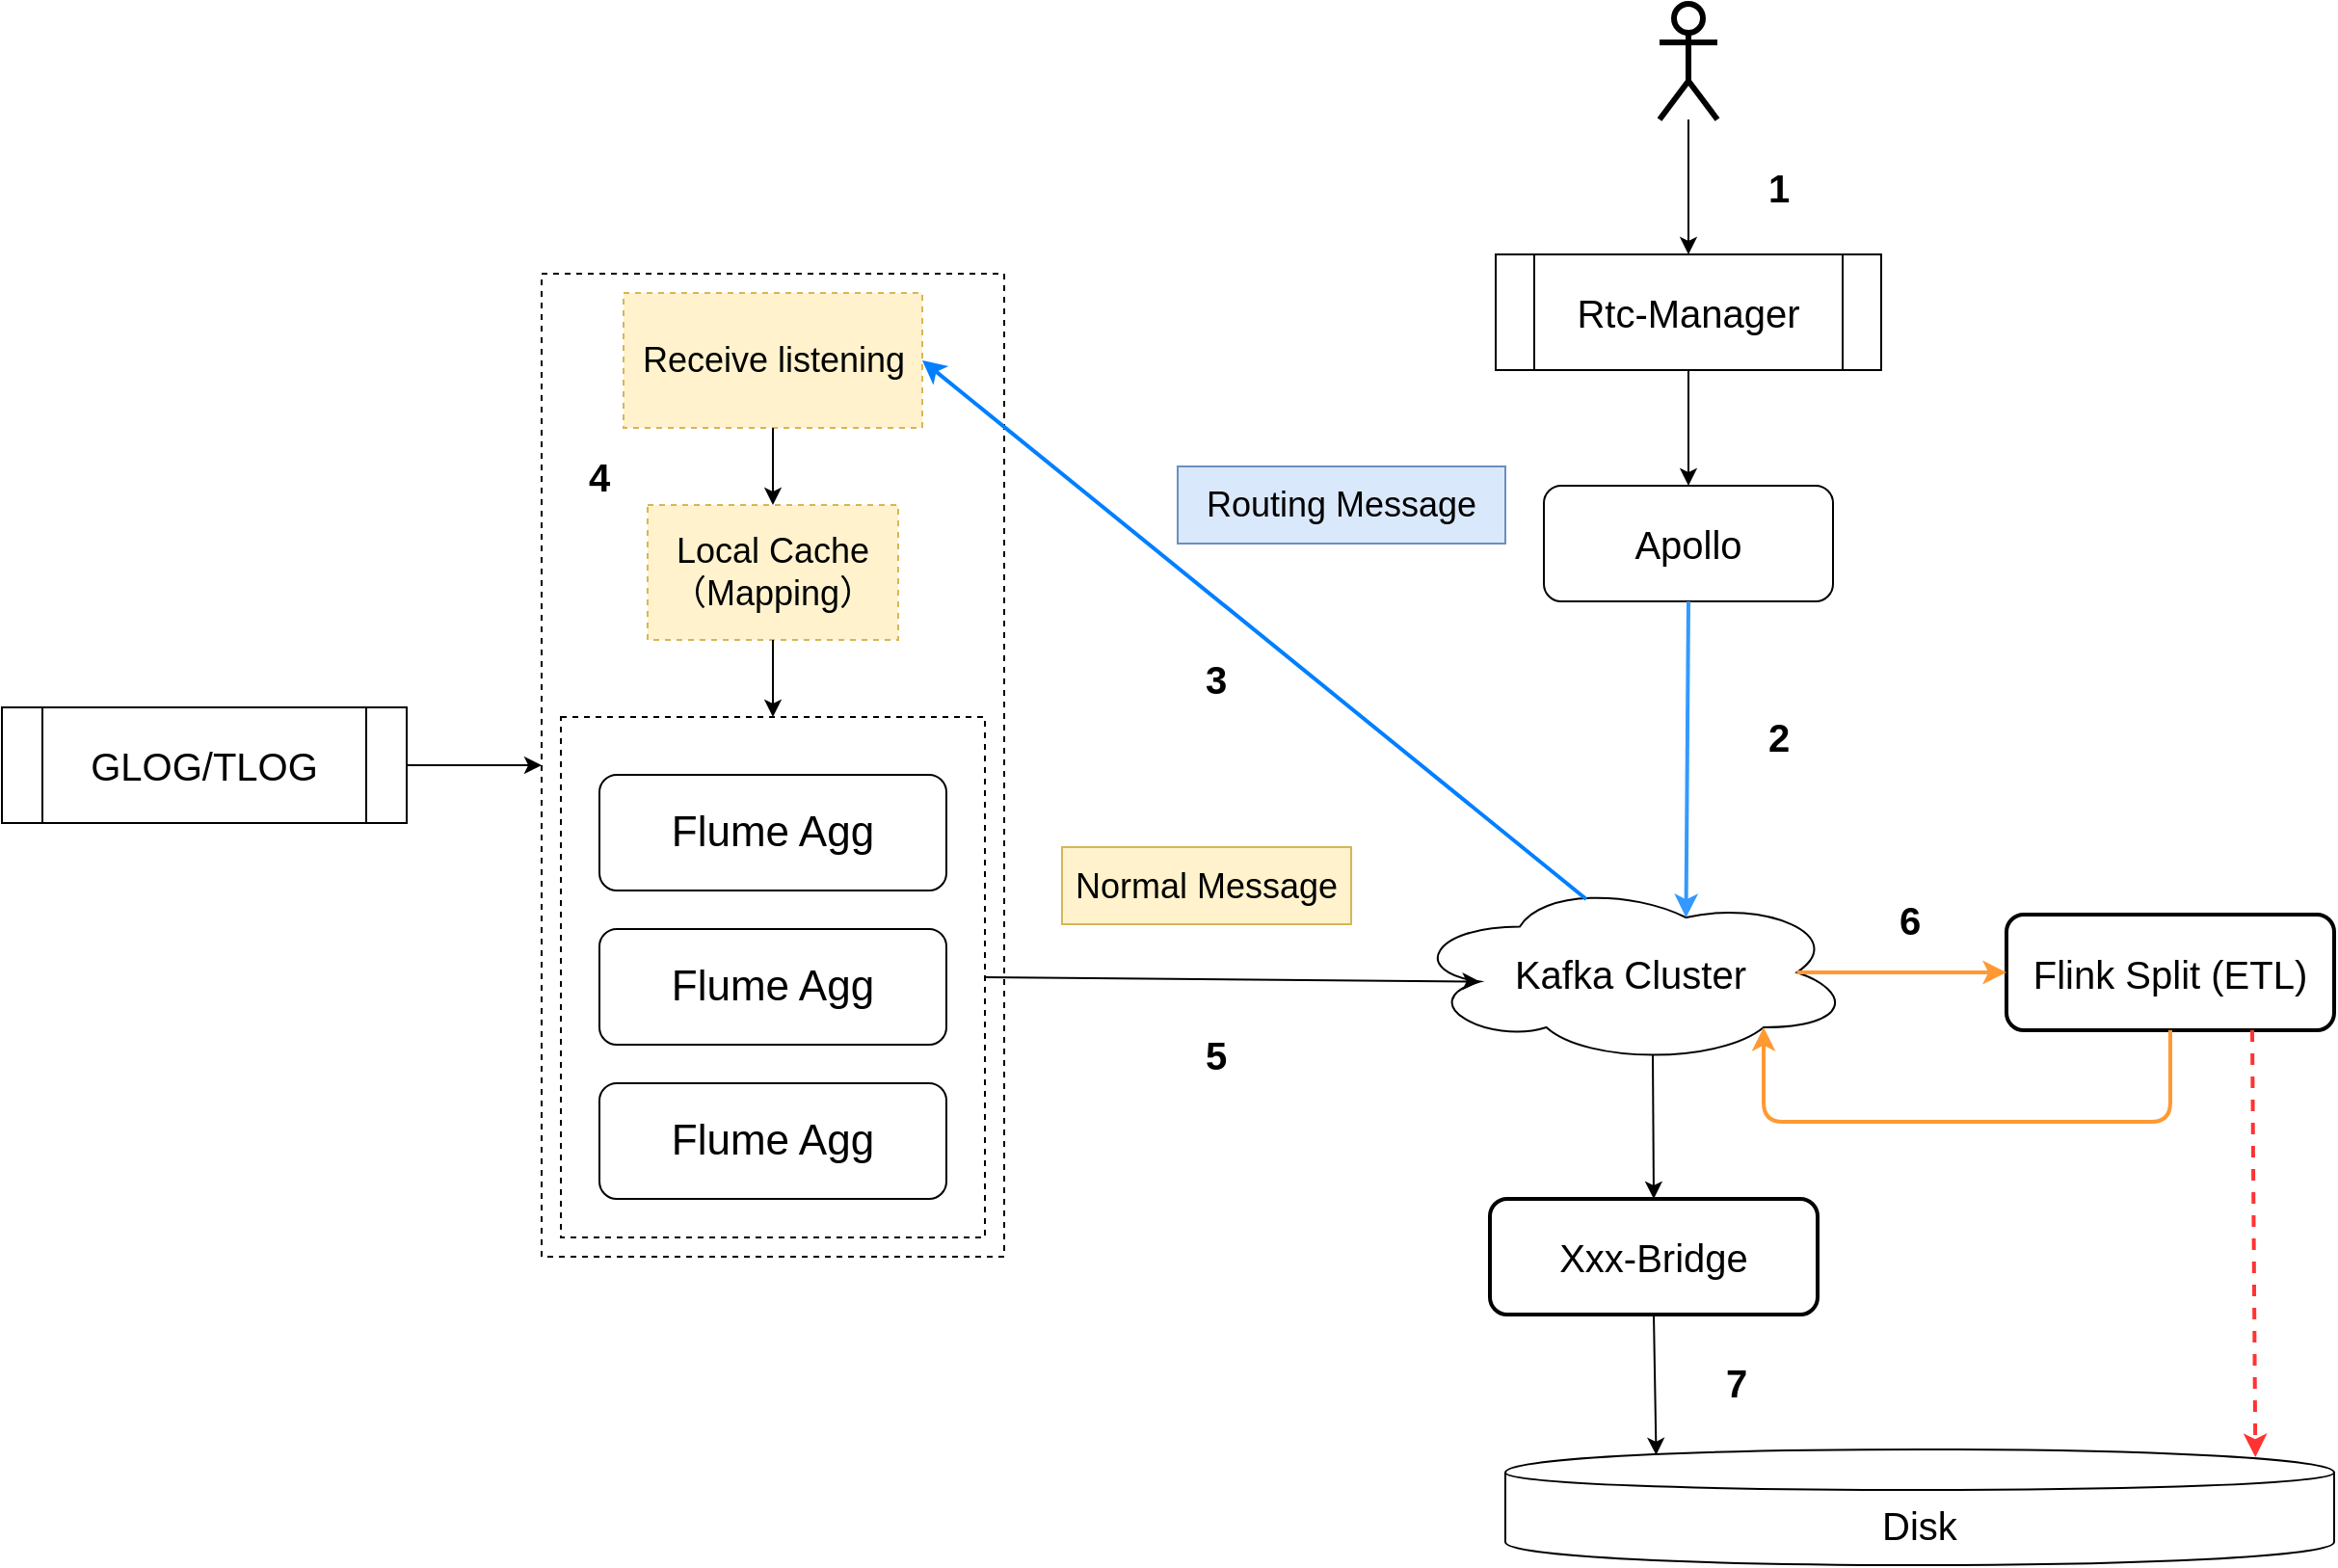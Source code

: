 <mxfile version="13.0.9" type="github">
  <diagram id="Rv57P3Tbl4RRtFDNti8X" name="第 1 页">
    <mxGraphModel dx="1483" dy="833" grid="1" gridSize="10" guides="1" tooltips="1" connect="1" arrows="1" fold="1" page="1" pageScale="1" pageWidth="1920" pageHeight="1200" math="0" shadow="0">
      <root>
        <mxCell id="0" />
        <mxCell id="1" parent="0" />
        <mxCell id="j1oXeC3f0F-jCX5uVqJW-15" value="" style="group" vertex="1" connectable="0" parent="1">
          <mxGeometry x="290" y="230" width="240" height="510" as="geometry" />
        </mxCell>
        <mxCell id="j1oXeC3f0F-jCX5uVqJW-14" value="" style="rounded=0;whiteSpace=wrap;html=1;dashed=1;fillColor=none;" vertex="1" parent="j1oXeC3f0F-jCX5uVqJW-15">
          <mxGeometry width="240" height="510" as="geometry" />
        </mxCell>
        <mxCell id="j1oXeC3f0F-jCX5uVqJW-8" value="" style="group" vertex="1" connectable="0" parent="j1oXeC3f0F-jCX5uVqJW-15">
          <mxGeometry x="10" y="230" width="220" height="270" as="geometry" />
        </mxCell>
        <mxCell id="j1oXeC3f0F-jCX5uVqJW-7" value="" style="rounded=0;whiteSpace=wrap;html=1;fillColor=none;dashed=1;" vertex="1" parent="j1oXeC3f0F-jCX5uVqJW-8">
          <mxGeometry width="220" height="270" as="geometry" />
        </mxCell>
        <mxCell id="j1oXeC3f0F-jCX5uVqJW-2" value="&lt;font style=&quot;font-size: 22px&quot;&gt;Flume Agg&lt;/font&gt;" style="rounded=1;whiteSpace=wrap;html=1;" vertex="1" parent="j1oXeC3f0F-jCX5uVqJW-8">
          <mxGeometry x="20" y="30" width="180" height="60" as="geometry" />
        </mxCell>
        <mxCell id="j1oXeC3f0F-jCX5uVqJW-5" value="&lt;font style=&quot;font-size: 22px&quot;&gt;Flume Agg&lt;/font&gt;" style="rounded=1;whiteSpace=wrap;html=1;" vertex="1" parent="j1oXeC3f0F-jCX5uVqJW-8">
          <mxGeometry x="20" y="110" width="180" height="60" as="geometry" />
        </mxCell>
        <mxCell id="j1oXeC3f0F-jCX5uVqJW-6" value="&lt;font style=&quot;font-size: 22px&quot;&gt;Flume Agg&lt;/font&gt;" style="rounded=1;whiteSpace=wrap;html=1;" vertex="1" parent="j1oXeC3f0F-jCX5uVqJW-8">
          <mxGeometry x="20" y="190" width="180" height="60" as="geometry" />
        </mxCell>
        <mxCell id="j1oXeC3f0F-jCX5uVqJW-10" value="&lt;span style=&quot;font-size: 18px&quot;&gt;Receive&amp;nbsp;listening&lt;/span&gt;" style="text;html=1;strokeColor=#d6b656;fillColor=#fff2cc;align=center;verticalAlign=middle;whiteSpace=wrap;rounded=0;dashed=1;" vertex="1" parent="j1oXeC3f0F-jCX5uVqJW-15">
          <mxGeometry x="42.5" y="10" width="155" height="70" as="geometry" />
        </mxCell>
        <mxCell id="j1oXeC3f0F-jCX5uVqJW-11" value="&lt;font style=&quot;font-size: 18px&quot;&gt;Local Cache&lt;br&gt;（Mapping）&lt;/font&gt;" style="text;html=1;strokeColor=#d6b656;fillColor=#fff2cc;align=center;verticalAlign=middle;whiteSpace=wrap;rounded=0;dashed=1;" vertex="1" parent="j1oXeC3f0F-jCX5uVqJW-15">
          <mxGeometry x="55" y="120" width="130" height="70" as="geometry" />
        </mxCell>
        <mxCell id="j1oXeC3f0F-jCX5uVqJW-12" value="" style="endArrow=classic;html=1;exitX=0.5;exitY=1;exitDx=0;exitDy=0;entryX=0.5;entryY=0;entryDx=0;entryDy=0;" edge="1" parent="j1oXeC3f0F-jCX5uVqJW-15" source="j1oXeC3f0F-jCX5uVqJW-11" target="j1oXeC3f0F-jCX5uVqJW-7">
          <mxGeometry width="50" height="50" relative="1" as="geometry">
            <mxPoint x="340" y="200" as="sourcePoint" />
            <mxPoint x="390" y="150" as="targetPoint" />
          </mxGeometry>
        </mxCell>
        <mxCell id="j1oXeC3f0F-jCX5uVqJW-13" value="" style="endArrow=classic;html=1;exitX=0.5;exitY=1;exitDx=0;exitDy=0;" edge="1" parent="j1oXeC3f0F-jCX5uVqJW-15" source="j1oXeC3f0F-jCX5uVqJW-10" target="j1oXeC3f0F-jCX5uVqJW-11">
          <mxGeometry width="50" height="50" relative="1" as="geometry">
            <mxPoint x="330" y="180" as="sourcePoint" />
            <mxPoint x="380" y="130" as="targetPoint" />
          </mxGeometry>
        </mxCell>
        <mxCell id="j1oXeC3f0F-jCX5uVqJW-44" value="&lt;font style=&quot;font-size: 20px&quot;&gt;&lt;b&gt;4&lt;/b&gt;&lt;/font&gt;" style="text;html=1;strokeColor=none;fillColor=none;align=center;verticalAlign=middle;whiteSpace=wrap;rounded=0;" vertex="1" parent="j1oXeC3f0F-jCX5uVqJW-15">
          <mxGeometry x="10" y="90" width="40" height="30" as="geometry" />
        </mxCell>
        <mxCell id="j1oXeC3f0F-jCX5uVqJW-1" value="&lt;font style=&quot;font-size: 20px&quot;&gt;GLOG/TLOG&lt;/font&gt;" style="shape=process;whiteSpace=wrap;html=1;backgroundOutline=1;" vertex="1" parent="1">
          <mxGeometry x="10" y="455" width="210" height="60" as="geometry" />
        </mxCell>
        <mxCell id="j1oXeC3f0F-jCX5uVqJW-9" value="" style="endArrow=classic;html=1;exitX=1;exitY=0.5;exitDx=0;exitDy=0;entryX=0;entryY=0.5;entryDx=0;entryDy=0;" edge="1" parent="1" source="j1oXeC3f0F-jCX5uVqJW-1" target="j1oXeC3f0F-jCX5uVqJW-14">
          <mxGeometry width="50" height="50" relative="1" as="geometry">
            <mxPoint x="230" y="770" as="sourcePoint" />
            <mxPoint x="280" y="550" as="targetPoint" />
          </mxGeometry>
        </mxCell>
        <mxCell id="j1oXeC3f0F-jCX5uVqJW-16" value="&lt;font style=&quot;font-size: 20px&quot;&gt;Kafka Cluster&lt;/font&gt;" style="ellipse;shape=cloud;whiteSpace=wrap;html=1;fillColor=#ffffff;" vertex="1" parent="1">
          <mxGeometry x="740" y="545" width="230" height="95" as="geometry" />
        </mxCell>
        <mxCell id="j1oXeC3f0F-jCX5uVqJW-19" value="" style="endArrow=classic;html=1;exitX=1;exitY=0.5;exitDx=0;exitDy=0;entryX=0.16;entryY=0.55;entryDx=0;entryDy=0;entryPerimeter=0;" edge="1" parent="1" source="j1oXeC3f0F-jCX5uVqJW-7" target="j1oXeC3f0F-jCX5uVqJW-16">
          <mxGeometry width="50" height="50" relative="1" as="geometry">
            <mxPoint x="630" y="660" as="sourcePoint" />
            <mxPoint x="680" y="610" as="targetPoint" />
          </mxGeometry>
        </mxCell>
        <mxCell id="j1oXeC3f0F-jCX5uVqJW-20" value="" style="endArrow=classic;html=1;exitX=0.4;exitY=0.1;exitDx=0;exitDy=0;exitPerimeter=0;entryX=1;entryY=0.5;entryDx=0;entryDy=0;strokeColor=#007FFF;strokeWidth=2;" edge="1" parent="1" source="j1oXeC3f0F-jCX5uVqJW-16" target="j1oXeC3f0F-jCX5uVqJW-10">
          <mxGeometry width="50" height="50" relative="1" as="geometry">
            <mxPoint x="680" y="400" as="sourcePoint" />
            <mxPoint x="730" y="350" as="targetPoint" />
          </mxGeometry>
        </mxCell>
        <mxCell id="j1oXeC3f0F-jCX5uVqJW-22" value="&lt;font style=&quot;font-size: 18px&quot;&gt;Normal Message&lt;/font&gt;" style="text;html=1;strokeColor=#d6b656;fillColor=#fff2cc;align=center;verticalAlign=middle;whiteSpace=wrap;rounded=0;" vertex="1" parent="1">
          <mxGeometry x="560" y="527.5" width="150" height="40" as="geometry" />
        </mxCell>
        <mxCell id="j1oXeC3f0F-jCX5uVqJW-23" value="&lt;font style=&quot;font-size: 20px&quot;&gt;Rtc-Manager&lt;/font&gt;" style="shape=process;whiteSpace=wrap;html=1;backgroundOutline=1;fillColor=#ffffff;" vertex="1" parent="1">
          <mxGeometry x="785" y="220" width="200" height="60" as="geometry" />
        </mxCell>
        <mxCell id="j1oXeC3f0F-jCX5uVqJW-24" value="&lt;font style=&quot;font-size: 20px&quot;&gt;Apollo&lt;/font&gt;" style="rounded=1;whiteSpace=wrap;html=1;fillColor=#ffffff;" vertex="1" parent="1">
          <mxGeometry x="810" y="340" width="150" height="60" as="geometry" />
        </mxCell>
        <mxCell id="j1oXeC3f0F-jCX5uVqJW-25" value="" style="endArrow=classic;html=1;strokeColor=#000000;strokeWidth=1;exitX=0.5;exitY=1;exitDx=0;exitDy=0;entryX=0.5;entryY=0;entryDx=0;entryDy=0;" edge="1" parent="1" source="j1oXeC3f0F-jCX5uVqJW-23" target="j1oXeC3f0F-jCX5uVqJW-24">
          <mxGeometry width="50" height="50" relative="1" as="geometry">
            <mxPoint x="990" y="480" as="sourcePoint" />
            <mxPoint x="1040" y="430" as="targetPoint" />
          </mxGeometry>
        </mxCell>
        <mxCell id="j1oXeC3f0F-jCX5uVqJW-26" value="" style="endArrow=classic;html=1;strokeColor=#3399FF;strokeWidth=2;exitX=0.5;exitY=1;exitDx=0;exitDy=0;entryX=0.625;entryY=0.2;entryDx=0;entryDy=0;entryPerimeter=0;" edge="1" parent="1" source="j1oXeC3f0F-jCX5uVqJW-24" target="j1oXeC3f0F-jCX5uVqJW-16">
          <mxGeometry width="50" height="50" relative="1" as="geometry">
            <mxPoint x="900" y="560" as="sourcePoint" />
            <mxPoint x="950" y="510" as="targetPoint" />
          </mxGeometry>
        </mxCell>
        <mxCell id="j1oXeC3f0F-jCX5uVqJW-27" value="&lt;font style=&quot;font-size: 18px&quot;&gt;Routing Message&lt;/font&gt;" style="text;html=1;strokeColor=#6c8ebf;fillColor=#dae8fc;align=center;verticalAlign=middle;whiteSpace=wrap;rounded=0;" vertex="1" parent="1">
          <mxGeometry x="620" y="330" width="170" height="40" as="geometry" />
        </mxCell>
        <mxCell id="j1oXeC3f0F-jCX5uVqJW-28" value="" style="shape=umlActor;verticalLabelPosition=bottom;labelBackgroundColor=#ffffff;verticalAlign=top;html=1;outlineConnect=0;fillColor=#ffffff;strokeWidth=3;" vertex="1" parent="1">
          <mxGeometry x="870" y="90" width="30" height="60" as="geometry" />
        </mxCell>
        <mxCell id="j1oXeC3f0F-jCX5uVqJW-29" value="" style="endArrow=classic;html=1;strokeColor=#000000;strokeWidth=1;entryX=0.5;entryY=0;entryDx=0;entryDy=0;" edge="1" parent="1" source="j1oXeC3f0F-jCX5uVqJW-28" target="j1oXeC3f0F-jCX5uVqJW-23">
          <mxGeometry width="50" height="50" relative="1" as="geometry">
            <mxPoint x="890" y="180" as="sourcePoint" />
            <mxPoint x="1100" y="100" as="targetPoint" />
          </mxGeometry>
        </mxCell>
        <mxCell id="j1oXeC3f0F-jCX5uVqJW-30" value="&lt;font style=&quot;font-size: 20px&quot;&gt;Xxx-Bridge&lt;/font&gt;" style="rounded=1;whiteSpace=wrap;html=1;strokeWidth=2;fillColor=#ffffff;" vertex="1" parent="1">
          <mxGeometry x="782" y="710" width="170" height="60" as="geometry" />
        </mxCell>
        <mxCell id="j1oXeC3f0F-jCX5uVqJW-31" value="&lt;font style=&quot;font-size: 20px&quot;&gt;Flink Split (ETL)&lt;/font&gt;" style="rounded=1;whiteSpace=wrap;html=1;strokeWidth=2;fillColor=#ffffff;" vertex="1" parent="1">
          <mxGeometry x="1050" y="562.5" width="170" height="60" as="geometry" />
        </mxCell>
        <mxCell id="j1oXeC3f0F-jCX5uVqJW-34" value="" style="endArrow=classic;html=1;strokeColor=#FF9933;strokeWidth=2;exitX=0.875;exitY=0.5;exitDx=0;exitDy=0;exitPerimeter=0;entryX=0;entryY=0.5;entryDx=0;entryDy=0;" edge="1" parent="1" source="j1oXeC3f0F-jCX5uVqJW-16" target="j1oXeC3f0F-jCX5uVqJW-31">
          <mxGeometry width="50" height="50" relative="1" as="geometry">
            <mxPoint x="940" y="750" as="sourcePoint" />
            <mxPoint x="990" y="700" as="targetPoint" />
          </mxGeometry>
        </mxCell>
        <mxCell id="j1oXeC3f0F-jCX5uVqJW-35" value="" style="edgeStyle=elbowEdgeStyle;elbow=vertical;endArrow=classic;html=1;strokeColor=#FF9933;strokeWidth=2;entryX=0.8;entryY=0.8;entryDx=0;entryDy=0;entryPerimeter=0;exitX=0.5;exitY=1;exitDx=0;exitDy=0;" edge="1" parent="1" source="j1oXeC3f0F-jCX5uVqJW-31" target="j1oXeC3f0F-jCX5uVqJW-16">
          <mxGeometry width="50" height="50" relative="1" as="geometry">
            <mxPoint x="980" y="730" as="sourcePoint" />
            <mxPoint x="1030" y="680" as="targetPoint" />
            <Array as="points">
              <mxPoint x="1000" y="670" />
            </Array>
          </mxGeometry>
        </mxCell>
        <mxCell id="j1oXeC3f0F-jCX5uVqJW-36" value="" style="endArrow=classic;html=1;strokeColor=#000000;strokeWidth=1;entryX=0.5;entryY=0;entryDx=0;entryDy=0;exitX=0.55;exitY=0.95;exitDx=0;exitDy=0;exitPerimeter=0;" edge="1" parent="1" source="j1oXeC3f0F-jCX5uVqJW-16" target="j1oXeC3f0F-jCX5uVqJW-30">
          <mxGeometry width="50" height="50" relative="1" as="geometry">
            <mxPoint x="830" y="730" as="sourcePoint" />
            <mxPoint x="880" y="680" as="targetPoint" />
          </mxGeometry>
        </mxCell>
        <mxCell id="j1oXeC3f0F-jCX5uVqJW-37" value="&lt;font style=&quot;font-size: 20px&quot;&gt;Disk&lt;/font&gt;" style="shape=cylinder;whiteSpace=wrap;html=1;boundedLbl=1;backgroundOutline=1;strokeWidth=1;fillColor=#ffffff;" vertex="1" parent="1">
          <mxGeometry x="790" y="840" width="430" height="60" as="geometry" />
        </mxCell>
        <mxCell id="j1oXeC3f0F-jCX5uVqJW-38" value="" style="endArrow=classic;html=1;strokeColor=#000000;strokeWidth=1;exitX=0.5;exitY=1;exitDx=0;exitDy=0;entryX=0.182;entryY=0.048;entryDx=0;entryDy=0;entryPerimeter=0;" edge="1" parent="1" source="j1oXeC3f0F-jCX5uVqJW-30" target="j1oXeC3f0F-jCX5uVqJW-37">
          <mxGeometry width="50" height="50" relative="1" as="geometry">
            <mxPoint x="650" y="890" as="sourcePoint" />
            <mxPoint x="700" y="840" as="targetPoint" />
          </mxGeometry>
        </mxCell>
        <mxCell id="j1oXeC3f0F-jCX5uVqJW-39" value="" style="endArrow=classic;html=1;strokeColor=#FF3333;strokeWidth=2;exitX=0.75;exitY=1;exitDx=0;exitDy=0;entryX=0.905;entryY=0.067;entryDx=0;entryDy=0;entryPerimeter=0;dashed=1;" edge="1" parent="1" source="j1oXeC3f0F-jCX5uVqJW-31" target="j1oXeC3f0F-jCX5uVqJW-37">
          <mxGeometry width="50" height="50" relative="1" as="geometry">
            <mxPoint x="1170" y="780" as="sourcePoint" />
            <mxPoint x="1220" y="730" as="targetPoint" />
          </mxGeometry>
        </mxCell>
        <mxCell id="j1oXeC3f0F-jCX5uVqJW-40" value="&lt;font style=&quot;font-size: 20px&quot;&gt;&lt;b&gt;1&lt;/b&gt;&lt;/font&gt;" style="text;html=1;strokeColor=none;fillColor=none;align=center;verticalAlign=middle;whiteSpace=wrap;rounded=0;" vertex="1" parent="1">
          <mxGeometry x="912" y="170" width="40" height="30" as="geometry" />
        </mxCell>
        <mxCell id="j1oXeC3f0F-jCX5uVqJW-41" value="&lt;font style=&quot;font-size: 20px&quot;&gt;&lt;b&gt;2&lt;/b&gt;&lt;/font&gt;" style="text;html=1;strokeColor=none;fillColor=none;align=center;verticalAlign=middle;whiteSpace=wrap;rounded=0;" vertex="1" parent="1">
          <mxGeometry x="912" y="455" width="40" height="30" as="geometry" />
        </mxCell>
        <mxCell id="j1oXeC3f0F-jCX5uVqJW-43" value="&lt;font style=&quot;font-size: 20px&quot;&gt;&lt;b&gt;3&lt;/b&gt;&lt;/font&gt;" style="text;html=1;strokeColor=none;fillColor=none;align=center;verticalAlign=middle;whiteSpace=wrap;rounded=0;" vertex="1" parent="1">
          <mxGeometry x="620" y="425" width="40" height="30" as="geometry" />
        </mxCell>
        <mxCell id="j1oXeC3f0F-jCX5uVqJW-45" value="&lt;font style=&quot;font-size: 20px&quot;&gt;&lt;b&gt;5&lt;/b&gt;&lt;/font&gt;" style="text;html=1;strokeColor=none;fillColor=none;align=center;verticalAlign=middle;whiteSpace=wrap;rounded=0;" vertex="1" parent="1">
          <mxGeometry x="620" y="620" width="40" height="30" as="geometry" />
        </mxCell>
        <mxCell id="j1oXeC3f0F-jCX5uVqJW-48" value="&lt;font style=&quot;font-size: 20px&quot;&gt;&lt;b&gt;6&lt;/b&gt;&lt;/font&gt;" style="text;html=1;strokeColor=none;fillColor=none;align=center;verticalAlign=middle;whiteSpace=wrap;rounded=0;" vertex="1" parent="1">
          <mxGeometry x="980" y="550" width="40" height="30" as="geometry" />
        </mxCell>
        <mxCell id="j1oXeC3f0F-jCX5uVqJW-49" value="&lt;font style=&quot;font-size: 20px&quot;&gt;&lt;b&gt;7&lt;/b&gt;&lt;/font&gt;" style="text;html=1;strokeColor=none;fillColor=none;align=center;verticalAlign=middle;whiteSpace=wrap;rounded=0;" vertex="1" parent="1">
          <mxGeometry x="890" y="790" width="40" height="30" as="geometry" />
        </mxCell>
      </root>
    </mxGraphModel>
  </diagram>
</mxfile>
